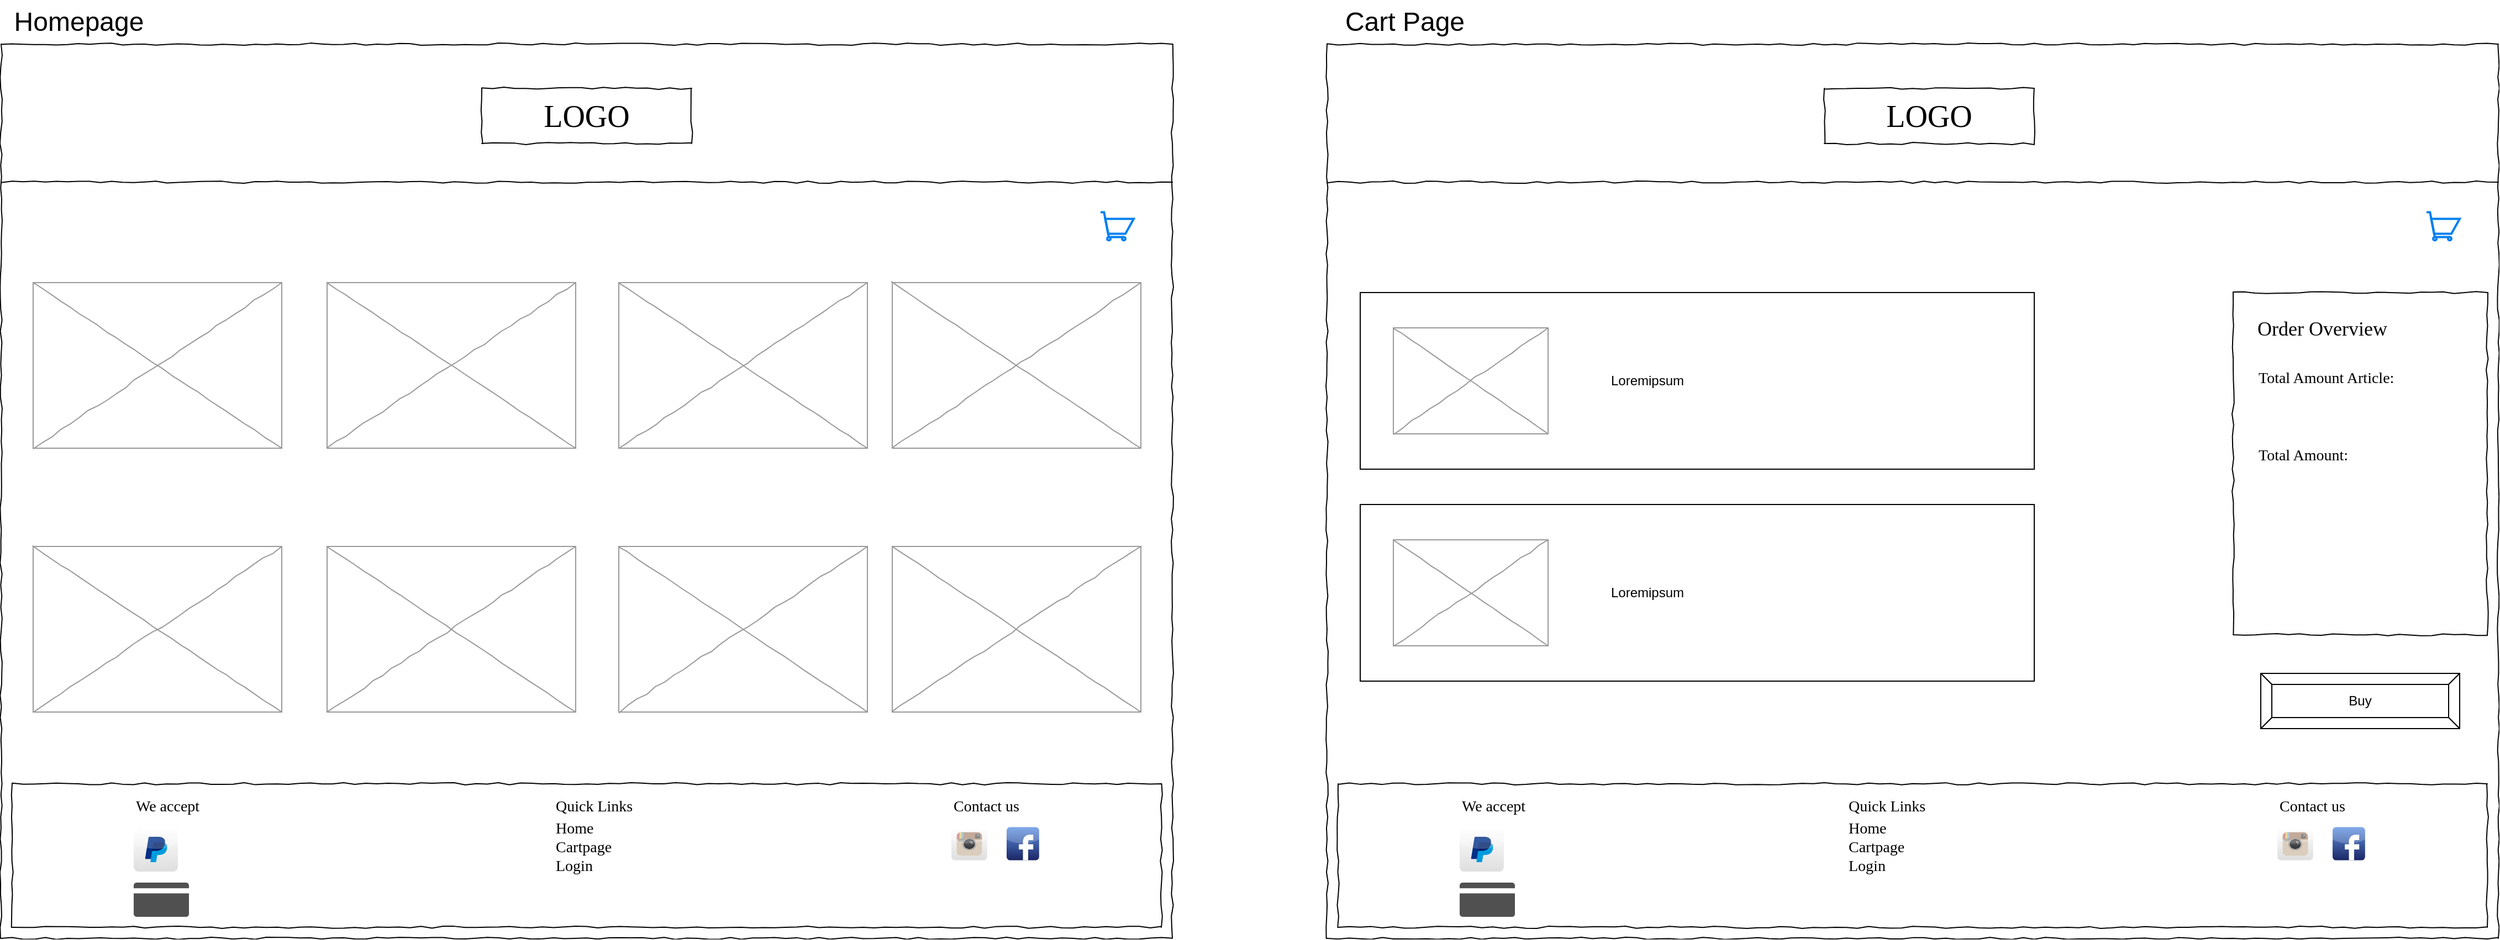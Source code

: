 <mxfile version="24.6.2" type="device">
  <diagram name="Page-1" id="03018318-947c-dd8e-b7a3-06fadd420f32">
    <mxGraphModel dx="1902" dy="1725" grid="1" gridSize="10" guides="1" tooltips="1" connect="1" arrows="1" fold="1" page="1" pageScale="1" pageWidth="1100" pageHeight="850" background="#ffffff" math="0" shadow="0">
      <root>
        <mxCell id="0" />
        <mxCell id="1" parent="0" />
        <mxCell id="677b7b8949515195-1" value="" style="whiteSpace=wrap;html=1;rounded=0;shadow=0;labelBackgroundColor=none;strokeColor=#000000;strokeWidth=1;fillColor=none;fontFamily=Verdana;fontSize=12;fontColor=#000000;align=center;comic=1;" parent="1" vertex="1">
          <mxGeometry x="20" y="20" width="1060" height="810" as="geometry" />
        </mxCell>
        <mxCell id="677b7b8949515195-2" value="LOGO" style="whiteSpace=wrap;html=1;rounded=0;shadow=0;labelBackgroundColor=none;strokeWidth=1;fontFamily=Verdana;fontSize=28;align=center;comic=1;" parent="1" vertex="1">
          <mxGeometry x="455" y="60" width="190" height="50" as="geometry" />
        </mxCell>
        <mxCell id="677b7b8949515195-9" value="" style="line;strokeWidth=1;html=1;rounded=0;shadow=0;labelBackgroundColor=none;fillColor=none;fontFamily=Verdana;fontSize=14;fontColor=#000000;align=center;comic=1;" parent="1" vertex="1">
          <mxGeometry x="20" y="140" width="1060" height="10" as="geometry" />
        </mxCell>
        <mxCell id="677b7b8949515195-26" value="" style="whiteSpace=wrap;html=1;rounded=0;shadow=0;labelBackgroundColor=none;strokeWidth=1;fillColor=none;fontFamily=Verdana;fontSize=12;align=center;comic=1;" parent="1" vertex="1">
          <mxGeometry x="30" y="690" width="1040" height="130" as="geometry" />
        </mxCell>
        <mxCell id="677b7b8949515195-42" value="We accept" style="text;html=1;points=[];align=left;verticalAlign=top;spacingTop=-4;fontSize=14;fontFamily=Verdana" parent="1" vertex="1">
          <mxGeometry x="140" y="699.5" width="170" height="20" as="geometry" />
        </mxCell>
        <mxCell id="y5IsJQyIRW_9o38pP9EZ-2" value="" style="html=1;verticalLabelPosition=bottom;align=center;labelBackgroundColor=#ffffff;verticalAlign=top;strokeWidth=2;strokeColor=#0080F0;shadow=0;dashed=0;shape=mxgraph.ios7.icons.shopping_cart;" parent="1" vertex="1">
          <mxGeometry x="1015" y="172.25" width="30" height="25.5" as="geometry" />
        </mxCell>
        <mxCell id="y5IsJQyIRW_9o38pP9EZ-4" value="" style="verticalLabelPosition=bottom;shadow=0;dashed=0;align=center;html=1;verticalAlign=top;strokeWidth=1;shape=mxgraph.mockup.graphics.simpleIcon;strokeColor=#999999;rounded=0;labelBackgroundColor=none;fontFamily=Verdana;fontSize=14;fontColor=#000000;comic=1;" parent="1" vertex="1">
          <mxGeometry x="579" y="475" width="225" height="150" as="geometry" />
        </mxCell>
        <mxCell id="y5IsJQyIRW_9o38pP9EZ-10" value="" style="verticalLabelPosition=bottom;shadow=0;dashed=0;align=center;html=1;verticalAlign=top;strokeWidth=1;shape=mxgraph.mockup.graphics.simpleIcon;strokeColor=#999999;rounded=0;labelBackgroundColor=none;fontFamily=Verdana;fontSize=14;fontColor=#000000;comic=1;" parent="1" vertex="1">
          <mxGeometry x="315" y="475" width="225" height="150" as="geometry" />
        </mxCell>
        <mxCell id="y5IsJQyIRW_9o38pP9EZ-11" value="" style="verticalLabelPosition=bottom;shadow=0;dashed=0;align=center;html=1;verticalAlign=top;strokeWidth=1;shape=mxgraph.mockup.graphics.simpleIcon;strokeColor=#999999;rounded=0;labelBackgroundColor=none;fontFamily=Verdana;fontSize=14;fontColor=#000000;comic=1;" parent="1" vertex="1">
          <mxGeometry x="49" y="475" width="225" height="150" as="geometry" />
        </mxCell>
        <mxCell id="y5IsJQyIRW_9o38pP9EZ-12" value="" style="verticalLabelPosition=bottom;shadow=0;dashed=0;align=center;html=1;verticalAlign=top;strokeWidth=1;shape=mxgraph.mockup.graphics.simpleIcon;strokeColor=#999999;rounded=0;labelBackgroundColor=none;fontFamily=Verdana;fontSize=14;fontColor=#000000;comic=1;" parent="1" vertex="1">
          <mxGeometry x="579" y="236" width="225" height="150" as="geometry" />
        </mxCell>
        <mxCell id="y5IsJQyIRW_9o38pP9EZ-13" value="" style="verticalLabelPosition=bottom;shadow=0;dashed=0;align=center;html=1;verticalAlign=top;strokeWidth=1;shape=mxgraph.mockup.graphics.simpleIcon;strokeColor=#999999;rounded=0;labelBackgroundColor=none;fontFamily=Verdana;fontSize=14;fontColor=#000000;comic=1;" parent="1" vertex="1">
          <mxGeometry x="315" y="236" width="225" height="150" as="geometry" />
        </mxCell>
        <mxCell id="y5IsJQyIRW_9o38pP9EZ-14" value="" style="verticalLabelPosition=bottom;shadow=0;dashed=0;align=center;html=1;verticalAlign=top;strokeWidth=1;shape=mxgraph.mockup.graphics.simpleIcon;strokeColor=#999999;rounded=0;labelBackgroundColor=none;fontFamily=Verdana;fontSize=14;fontColor=#000000;comic=1;" parent="1" vertex="1">
          <mxGeometry x="49" y="236" width="225" height="150" as="geometry" />
        </mxCell>
        <mxCell id="y5IsJQyIRW_9o38pP9EZ-15" value="" style="dashed=0;outlineConnect=0;html=1;align=center;labelPosition=center;verticalLabelPosition=bottom;verticalAlign=top;shape=mxgraph.webicons.paypal;gradientColor=#DFDEDE" parent="1" vertex="1">
          <mxGeometry x="140" y="729.3" width="40" height="40.2" as="geometry" />
        </mxCell>
        <mxCell id="y5IsJQyIRW_9o38pP9EZ-16" value="" style="sketch=0;pointerEvents=1;shadow=0;dashed=0;html=1;strokeColor=none;fillColor=#505050;labelPosition=center;verticalLabelPosition=bottom;verticalAlign=top;outlineConnect=0;align=center;shape=mxgraph.office.concepts.credit_card;" parent="1" vertex="1">
          <mxGeometry x="140" y="779.5" width="50" height="31" as="geometry" />
        </mxCell>
        <mxCell id="y5IsJQyIRW_9o38pP9EZ-17" value="Contact us" style="text;html=1;points=[];align=left;verticalAlign=top;spacingTop=-4;fontSize=14;fontFamily=Verdana" parent="1" vertex="1">
          <mxGeometry x="880" y="699.5" width="170" height="20" as="geometry" />
        </mxCell>
        <mxCell id="y5IsJQyIRW_9o38pP9EZ-18" value="" style="dashed=0;outlineConnect=0;html=1;align=center;labelPosition=center;verticalLabelPosition=bottom;verticalAlign=top;shape=mxgraph.webicons.instagram;gradientColor=#DFDEDE" parent="1" vertex="1">
          <mxGeometry x="880" y="729.3" width="32.4" height="30" as="geometry" />
        </mxCell>
        <mxCell id="y5IsJQyIRW_9o38pP9EZ-19" value="" style="dashed=0;outlineConnect=0;html=1;align=center;labelPosition=center;verticalLabelPosition=bottom;verticalAlign=top;shape=mxgraph.webicons.facebook;fillColor=#6294E4;gradientColor=#1A2665" parent="1" vertex="1">
          <mxGeometry x="930" y="729.3" width="29.4" height="30" as="geometry" />
        </mxCell>
        <mxCell id="y5IsJQyIRW_9o38pP9EZ-20" value="" style="shape=image;html=1;verticalAlign=top;verticalLabelPosition=bottom;labelBackgroundColor=#ffffff;imageAspect=0;aspect=fixed;image=https://cdn2.iconfinder.com/data/icons/social-media-2285/512/1_Twitter3_colored_svg-128.png" parent="1" vertex="1">
          <mxGeometry x="880" y="769.5" width="32" height="32" as="geometry" />
        </mxCell>
        <mxCell id="y5IsJQyIRW_9o38pP9EZ-21" value="" style="shape=image;html=1;verticalAlign=top;verticalLabelPosition=bottom;labelBackgroundColor=#ffffff;imageAspect=0;aspect=fixed;image=https://cdn0.iconfinder.com/data/icons/logos-brands-7/512/TikTok_logo_app0-128.png" parent="1" vertex="1">
          <mxGeometry x="926.7" y="767.5" width="36" height="36" as="geometry" />
        </mxCell>
        <mxCell id="y5IsJQyIRW_9o38pP9EZ-25" value="&lt;span style=&quot;color: rgba(0, 0, 0, 0); font-family: monospace; font-size: 0px; text-align: start; text-wrap: nowrap;&quot;&gt;%3CmxGraphModel%3E%3Croot%3E%3CmxCell%20id%3D%220%22%2F%3E%3CmxCell%20id%3D%221%22%20parent%3D%220%22%2F%3E%3CmxCell%20id%3D%222%22%20value%3D%22%22%20style%3D%22rounded%3D0%3BwhiteSpace%3Dwrap%3Bhtml%3D1%3B%22%20vertex%3D%221%22%20parent%3D%221%22%3E%3CmxGeometry%20x%3D%221250%22%20y%3D%22245%22%20width%3D%22610%22%20height%3D%22160%22%20as%3D%22geometry%22%2F%3E%3C%2FmxCell%3E%3CmxCell%20id%3D%223%22%20value%3D%22%22%20style%3D%22verticalLabelPosition%3Dbottom%3Bshadow%3D0%3Bdashed%3D0%3Balign%3Dcenter%3Bhtml%3D1%3BverticalAlign%3Dtop%3BstrokeWidth%3D1%3Bshape%3Dmxgraph.mockup.graphics.simpleIcon%3BstrokeColor%3D%23999999%3Brounded%3D0%3BlabelBackgroundColor%3Dnone%3BfontFamily%3DVerdana%3BfontSize%3D14%3BfontColor%3D%23000000%3Bcomic%3D1%3B%22%20vertex%3D%221%22%20parent%3D%221%22%3E%3CmxGeometry%20x%3D%221280%22%20y%3D%22277%22%20width%3D%22140%22%20height%3D%2296%22%20as%3D%22geometry%22%2F%3E%3C%2FmxCell%3E%3C%2Froot%3E%3C%2FmxGraphModel%3E&lt;/span&gt;" style="whiteSpace=wrap;html=1;rounded=0;shadow=0;labelBackgroundColor=none;strokeColor=#000000;strokeWidth=1;fillColor=none;fontFamily=Verdana;fontSize=12;fontColor=#000000;align=center;comic=1;" parent="1" vertex="1">
          <mxGeometry x="1220" y="20" width="1060" height="810" as="geometry" />
        </mxCell>
        <mxCell id="y5IsJQyIRW_9o38pP9EZ-26" value="LOGO" style="whiteSpace=wrap;html=1;rounded=0;shadow=0;labelBackgroundColor=none;strokeWidth=1;fontFamily=Verdana;fontSize=28;align=center;comic=1;" parent="1" vertex="1">
          <mxGeometry x="1670" y="60" width="190" height="50" as="geometry" />
        </mxCell>
        <mxCell id="y5IsJQyIRW_9o38pP9EZ-30" value="" style="line;strokeWidth=1;html=1;rounded=0;shadow=0;labelBackgroundColor=none;fillColor=none;fontFamily=Verdana;fontSize=14;fontColor=#000000;align=center;comic=1;" parent="1" vertex="1">
          <mxGeometry x="1220" y="140" width="1060" height="10" as="geometry" />
        </mxCell>
        <mxCell id="y5IsJQyIRW_9o38pP9EZ-35" value="" style="whiteSpace=wrap;html=1;rounded=0;shadow=0;labelBackgroundColor=none;strokeWidth=1;fillColor=none;fontFamily=Verdana;fontSize=12;align=center;comic=1;" parent="1" vertex="1">
          <mxGeometry x="2040" y="245" width="230" height="310" as="geometry" />
        </mxCell>
        <mxCell id="y5IsJQyIRW_9o38pP9EZ-36" value="" style="whiteSpace=wrap;html=1;rounded=0;shadow=0;labelBackgroundColor=none;strokeWidth=1;fillColor=none;fontFamily=Verdana;fontSize=12;align=center;comic=1;" parent="1" vertex="1">
          <mxGeometry x="1230" y="690" width="1040" height="130" as="geometry" />
        </mxCell>
        <mxCell id="y5IsJQyIRW_9o38pP9EZ-37" value="We accept" style="text;html=1;points=[];align=left;verticalAlign=top;spacingTop=-4;fontSize=14;fontFamily=Verdana" parent="1" vertex="1">
          <mxGeometry x="1340" y="699.5" width="170" height="20" as="geometry" />
        </mxCell>
        <mxCell id="y5IsJQyIRW_9o38pP9EZ-38" value="Total Amount Article:" style="text;html=1;points=[];align=left;verticalAlign=top;spacingTop=-4;fontSize=14;fontFamily=Verdana" parent="1" vertex="1">
          <mxGeometry x="2061" y="312" width="170" height="20" as="geometry" />
        </mxCell>
        <mxCell id="y5IsJQyIRW_9o38pP9EZ-40" value="Total Amount:" style="text;html=1;points=[];align=left;verticalAlign=top;spacingTop=-4;fontSize=14;fontFamily=Verdana" parent="1" vertex="1">
          <mxGeometry x="2061" y="382" width="170" height="20" as="geometry" />
        </mxCell>
        <mxCell id="y5IsJQyIRW_9o38pP9EZ-44" value="&lt;font style=&quot;font-size: 18px;&quot;&gt;Order Overview&lt;/font&gt;" style="text;html=1;points=[];align=left;verticalAlign=top;spacingTop=-4;fontSize=14;fontFamily=Verdana" parent="1" vertex="1">
          <mxGeometry x="2060" y="265" width="60" height="20" as="geometry" />
        </mxCell>
        <mxCell id="y5IsJQyIRW_9o38pP9EZ-45" value="" style="html=1;verticalLabelPosition=bottom;align=center;labelBackgroundColor=#ffffff;verticalAlign=top;strokeWidth=2;strokeColor=#0080F0;shadow=0;dashed=0;shape=mxgraph.ios7.icons.shopping_cart;" parent="1" vertex="1">
          <mxGeometry x="2215" y="172.25" width="30" height="25.5" as="geometry" />
        </mxCell>
        <mxCell id="y5IsJQyIRW_9o38pP9EZ-52" value="" style="dashed=0;outlineConnect=0;html=1;align=center;labelPosition=center;verticalLabelPosition=bottom;verticalAlign=top;shape=mxgraph.webicons.paypal;gradientColor=#DFDEDE" parent="1" vertex="1">
          <mxGeometry x="1340" y="729.3" width="40" height="40.2" as="geometry" />
        </mxCell>
        <mxCell id="y5IsJQyIRW_9o38pP9EZ-53" value="" style="sketch=0;pointerEvents=1;shadow=0;dashed=0;html=1;strokeColor=none;fillColor=#505050;labelPosition=center;verticalLabelPosition=bottom;verticalAlign=top;outlineConnect=0;align=center;shape=mxgraph.office.concepts.credit_card;" parent="1" vertex="1">
          <mxGeometry x="1340" y="779.5" width="50" height="31" as="geometry" />
        </mxCell>
        <mxCell id="y5IsJQyIRW_9o38pP9EZ-54" value="Contact us" style="text;html=1;points=[];align=left;verticalAlign=top;spacingTop=-4;fontSize=14;fontFamily=Verdana" parent="1" vertex="1">
          <mxGeometry x="2080" y="699.5" width="170" height="20" as="geometry" />
        </mxCell>
        <mxCell id="y5IsJQyIRW_9o38pP9EZ-55" value="" style="dashed=0;outlineConnect=0;html=1;align=center;labelPosition=center;verticalLabelPosition=bottom;verticalAlign=top;shape=mxgraph.webicons.instagram;gradientColor=#DFDEDE" parent="1" vertex="1">
          <mxGeometry x="2080" y="729.3" width="32.4" height="30" as="geometry" />
        </mxCell>
        <mxCell id="y5IsJQyIRW_9o38pP9EZ-56" value="" style="dashed=0;outlineConnect=0;html=1;align=center;labelPosition=center;verticalLabelPosition=bottom;verticalAlign=top;shape=mxgraph.webicons.facebook;fillColor=#6294E4;gradientColor=#1A2665" parent="1" vertex="1">
          <mxGeometry x="2130" y="729.3" width="29.4" height="30" as="geometry" />
        </mxCell>
        <mxCell id="y5IsJQyIRW_9o38pP9EZ-57" value="" style="shape=image;html=1;verticalAlign=top;verticalLabelPosition=bottom;labelBackgroundColor=#ffffff;imageAspect=0;aspect=fixed;image=https://cdn2.iconfinder.com/data/icons/social-media-2285/512/1_Twitter3_colored_svg-128.png" parent="1" vertex="1">
          <mxGeometry x="2080" y="769.5" width="32" height="32" as="geometry" />
        </mxCell>
        <mxCell id="y5IsJQyIRW_9o38pP9EZ-58" value="" style="shape=image;html=1;verticalAlign=top;verticalLabelPosition=bottom;labelBackgroundColor=#ffffff;imageAspect=0;aspect=fixed;image=https://cdn0.iconfinder.com/data/icons/logos-brands-7/512/TikTok_logo_app0-128.png" parent="1" vertex="1">
          <mxGeometry x="2126.7" y="767.5" width="36" height="36" as="geometry" />
        </mxCell>
        <mxCell id="y5IsJQyIRW_9o38pP9EZ-61" value="&lt;font style=&quot;font-size: 24px;&quot;&gt;Homepage&lt;/font&gt;" style="text;html=1;align=center;verticalAlign=middle;resizable=0;points=[];autosize=1;strokeColor=none;fillColor=none;" parent="1" vertex="1">
          <mxGeometry x="20" y="-20" width="140" height="40" as="geometry" />
        </mxCell>
        <mxCell id="y5IsJQyIRW_9o38pP9EZ-62" value="&lt;font style=&quot;font-size: 24px;&quot;&gt;Cart Page&lt;/font&gt;" style="text;html=1;align=center;verticalAlign=middle;resizable=0;points=[];autosize=1;strokeColor=none;fillColor=none;" parent="1" vertex="1">
          <mxGeometry x="1225" y="-20" width="130" height="40" as="geometry" />
        </mxCell>
        <mxCell id="y5IsJQyIRW_9o38pP9EZ-63" value="Buy" style="labelPosition=center;verticalLabelPosition=middle;align=center;html=1;shape=mxgraph.basic.button;dx=10;whiteSpace=wrap;" parent="1" vertex="1">
          <mxGeometry x="2065" y="590" width="180" height="50" as="geometry" />
        </mxCell>
        <mxCell id="y5IsJQyIRW_9o38pP9EZ-64" value="" style="rounded=0;whiteSpace=wrap;html=1;" parent="1" vertex="1">
          <mxGeometry x="1250" y="245" width="610" height="160" as="geometry" />
        </mxCell>
        <mxCell id="y5IsJQyIRW_9o38pP9EZ-51" value="" style="verticalLabelPosition=bottom;shadow=0;dashed=0;align=center;html=1;verticalAlign=top;strokeWidth=1;shape=mxgraph.mockup.graphics.simpleIcon;strokeColor=#999999;rounded=0;labelBackgroundColor=none;fontFamily=Verdana;fontSize=14;fontColor=#000000;comic=1;" parent="1" vertex="1">
          <mxGeometry x="1280" y="277" width="140" height="96" as="geometry" />
        </mxCell>
        <mxCell id="y5IsJQyIRW_9o38pP9EZ-65" value="" style="rounded=0;whiteSpace=wrap;html=1;" parent="1" vertex="1">
          <mxGeometry x="1250" y="437" width="610" height="160" as="geometry" />
        </mxCell>
        <mxCell id="y5IsJQyIRW_9o38pP9EZ-66" value="" style="verticalLabelPosition=bottom;shadow=0;dashed=0;align=center;html=1;verticalAlign=top;strokeWidth=1;shape=mxgraph.mockup.graphics.simpleIcon;strokeColor=#999999;rounded=0;labelBackgroundColor=none;fontFamily=Verdana;fontSize=14;fontColor=#000000;comic=1;" parent="1" vertex="1">
          <mxGeometry x="1280" y="469" width="140" height="96" as="geometry" />
        </mxCell>
        <mxCell id="y5IsJQyIRW_9o38pP9EZ-67" value="Loremipsum" style="text;html=1;align=center;verticalAlign=middle;whiteSpace=wrap;rounded=0;" parent="1" vertex="1">
          <mxGeometry x="1480" y="310" width="60" height="30" as="geometry" />
        </mxCell>
        <mxCell id="y5IsJQyIRW_9o38pP9EZ-68" value="Loremipsum" style="text;html=1;align=center;verticalAlign=middle;whiteSpace=wrap;rounded=0;" parent="1" vertex="1">
          <mxGeometry x="1480" y="502" width="60" height="30" as="geometry" />
        </mxCell>
        <mxCell id="y5IsJQyIRW_9o38pP9EZ-70" value="" style="verticalLabelPosition=bottom;shadow=0;dashed=0;align=center;html=1;verticalAlign=top;strokeWidth=1;shape=mxgraph.mockup.graphics.simpleIcon;strokeColor=#999999;rounded=0;labelBackgroundColor=none;fontFamily=Verdana;fontSize=14;fontColor=#000000;comic=1;" parent="1" vertex="1">
          <mxGeometry x="826.5" y="475" width="225" height="150" as="geometry" />
        </mxCell>
        <mxCell id="y5IsJQyIRW_9o38pP9EZ-71" value="" style="verticalLabelPosition=bottom;shadow=0;dashed=0;align=center;html=1;verticalAlign=top;strokeWidth=1;shape=mxgraph.mockup.graphics.simpleIcon;strokeColor=#999999;rounded=0;labelBackgroundColor=none;fontFamily=Verdana;fontSize=14;fontColor=#000000;comic=1;" parent="1" vertex="1">
          <mxGeometry x="826.5" y="236" width="225" height="150" as="geometry" />
        </mxCell>
        <mxCell id="FqUW4puc8MzxNFa7fC7m-1" value="Quick Links" style="text;html=1;points=[];align=left;verticalAlign=top;spacingTop=-4;fontSize=14;fontFamily=Verdana" vertex="1" parent="1">
          <mxGeometry x="520" y="699.5" width="80" height="20" as="geometry" />
        </mxCell>
        <mxCell id="FqUW4puc8MzxNFa7fC7m-2" value="Home&lt;div&gt;Cartpage&lt;/div&gt;&lt;div&gt;Login&lt;/div&gt;" style="text;html=1;points=[];align=left;verticalAlign=top;spacingTop=-4;fontSize=14;fontFamily=Verdana" vertex="1" parent="1">
          <mxGeometry x="520" y="719.5" width="170" height="20" as="geometry" />
        </mxCell>
        <mxCell id="FqUW4puc8MzxNFa7fC7m-3" value="Quick Links" style="text;html=1;points=[];align=left;verticalAlign=top;spacingTop=-4;fontSize=14;fontFamily=Verdana" vertex="1" parent="1">
          <mxGeometry x="1690" y="699.5" width="80" height="20" as="geometry" />
        </mxCell>
        <mxCell id="FqUW4puc8MzxNFa7fC7m-4" value="Home&lt;div&gt;Cartpage&lt;/div&gt;&lt;div&gt;Login&lt;/div&gt;" style="text;html=1;points=[];align=left;verticalAlign=top;spacingTop=-4;fontSize=14;fontFamily=Verdana" vertex="1" parent="1">
          <mxGeometry x="1690" y="719.5" width="170" height="20" as="geometry" />
        </mxCell>
      </root>
    </mxGraphModel>
  </diagram>
</mxfile>
